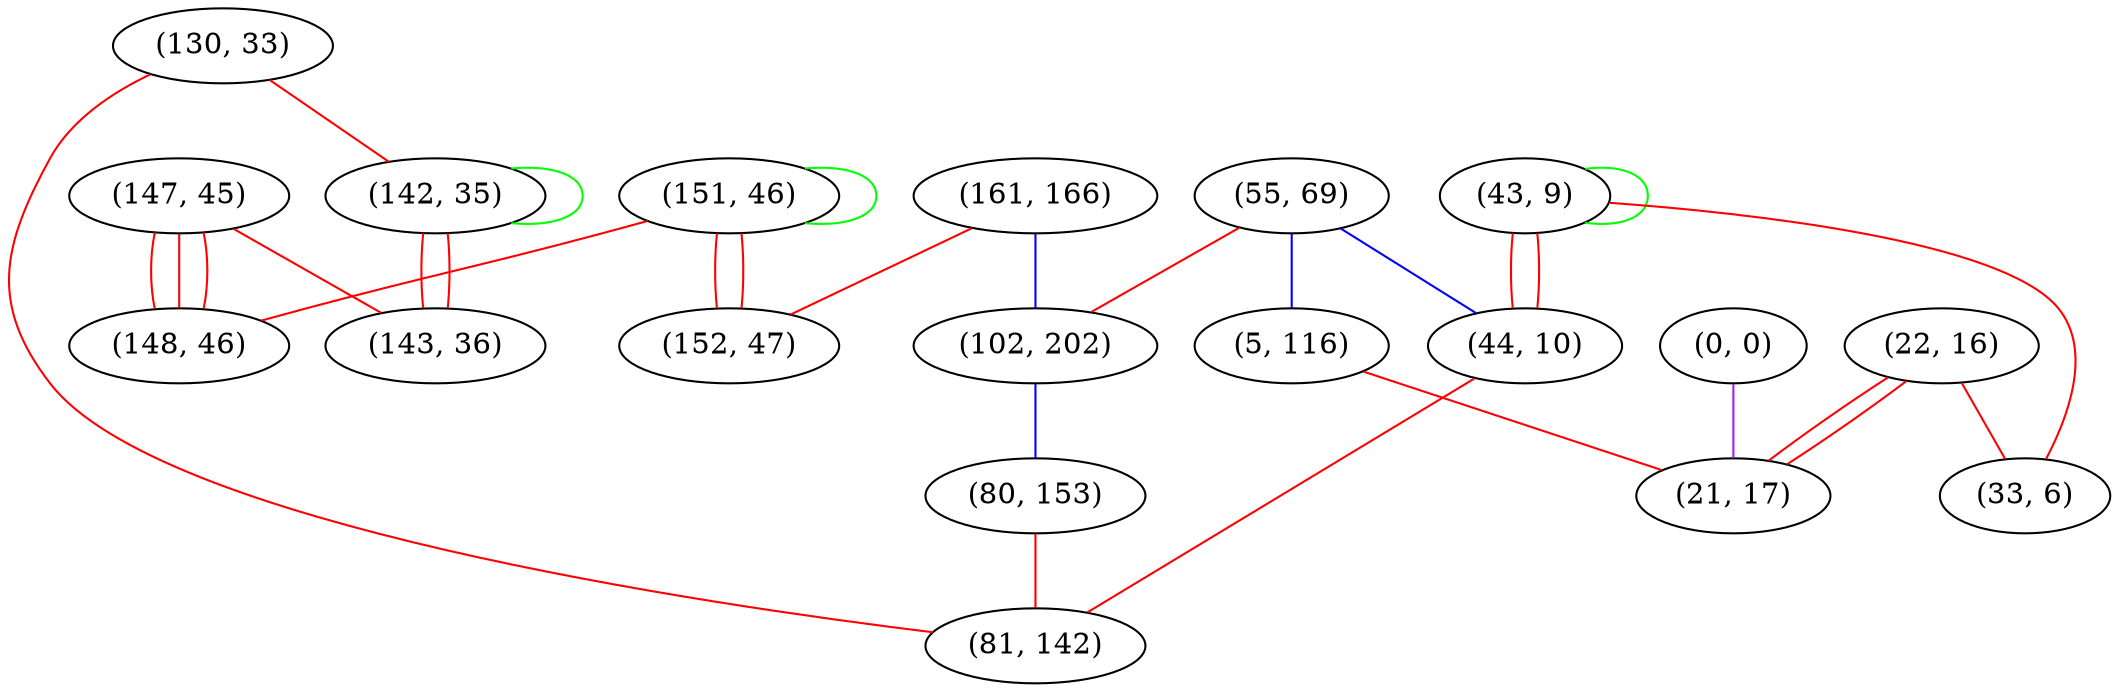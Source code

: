 graph "" {
"(151, 46)";
"(55, 69)";
"(0, 0)";
"(161, 166)";
"(43, 9)";
"(102, 202)";
"(22, 16)";
"(130, 33)";
"(142, 35)";
"(5, 116)";
"(147, 45)";
"(33, 6)";
"(152, 47)";
"(143, 36)";
"(44, 10)";
"(80, 153)";
"(21, 17)";
"(81, 142)";
"(148, 46)";
"(151, 46)" -- "(151, 46)"  [color=green, key=0, weight=2];
"(151, 46)" -- "(148, 46)"  [color=red, key=0, weight=1];
"(151, 46)" -- "(152, 47)"  [color=red, key=0, weight=1];
"(151, 46)" -- "(152, 47)"  [color=red, key=1, weight=1];
"(55, 69)" -- "(44, 10)"  [color=blue, key=0, weight=3];
"(55, 69)" -- "(5, 116)"  [color=blue, key=0, weight=3];
"(55, 69)" -- "(102, 202)"  [color=red, key=0, weight=1];
"(0, 0)" -- "(21, 17)"  [color=purple, key=0, weight=4];
"(161, 166)" -- "(102, 202)"  [color=blue, key=0, weight=3];
"(161, 166)" -- "(152, 47)"  [color=red, key=0, weight=1];
"(43, 9)" -- "(44, 10)"  [color=red, key=0, weight=1];
"(43, 9)" -- "(44, 10)"  [color=red, key=1, weight=1];
"(43, 9)" -- "(43, 9)"  [color=green, key=0, weight=2];
"(43, 9)" -- "(33, 6)"  [color=red, key=0, weight=1];
"(102, 202)" -- "(80, 153)"  [color=blue, key=0, weight=3];
"(22, 16)" -- "(21, 17)"  [color=red, key=0, weight=1];
"(22, 16)" -- "(21, 17)"  [color=red, key=1, weight=1];
"(22, 16)" -- "(33, 6)"  [color=red, key=0, weight=1];
"(130, 33)" -- "(142, 35)"  [color=red, key=0, weight=1];
"(130, 33)" -- "(81, 142)"  [color=red, key=0, weight=1];
"(142, 35)" -- "(143, 36)"  [color=red, key=0, weight=1];
"(142, 35)" -- "(143, 36)"  [color=red, key=1, weight=1];
"(142, 35)" -- "(142, 35)"  [color=green, key=0, weight=2];
"(5, 116)" -- "(21, 17)"  [color=red, key=0, weight=1];
"(147, 45)" -- "(143, 36)"  [color=red, key=0, weight=1];
"(147, 45)" -- "(148, 46)"  [color=red, key=0, weight=1];
"(147, 45)" -- "(148, 46)"  [color=red, key=1, weight=1];
"(147, 45)" -- "(148, 46)"  [color=red, key=2, weight=1];
"(44, 10)" -- "(81, 142)"  [color=red, key=0, weight=1];
"(80, 153)" -- "(81, 142)"  [color=red, key=0, weight=1];
}
